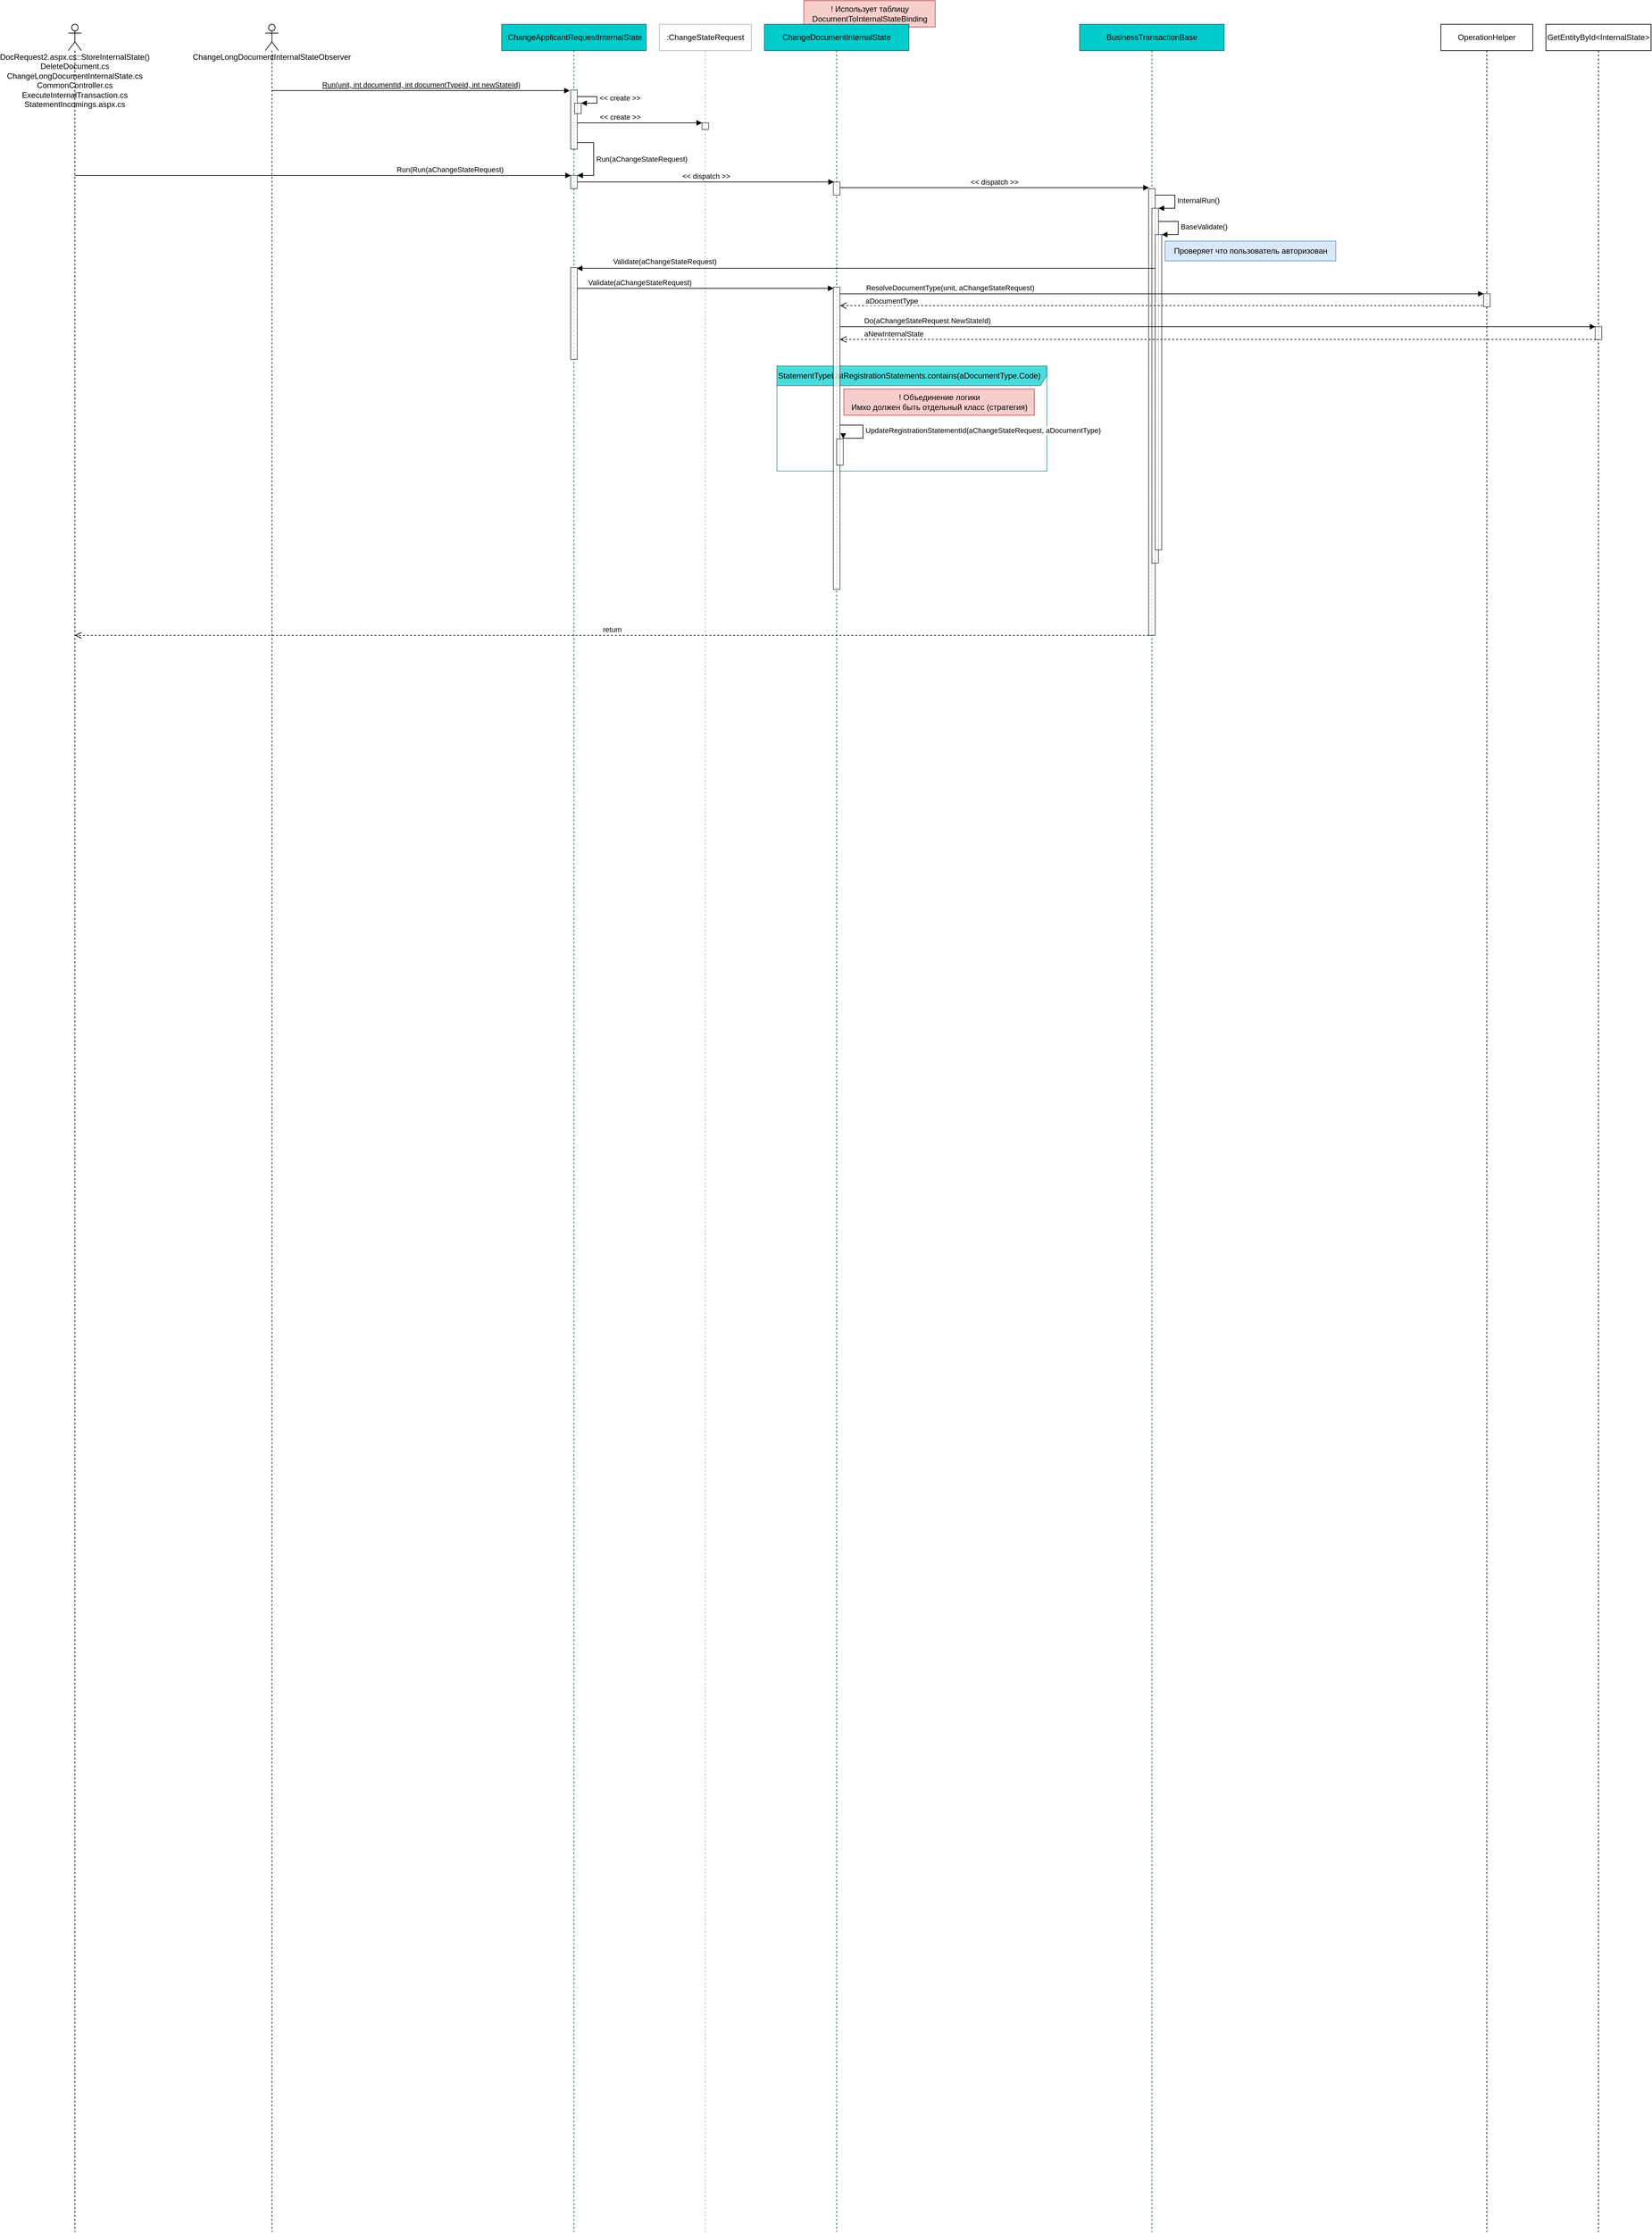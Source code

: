 <mxfile version="20.5.3" type="github">
  <diagram id="NJ8cJHLValZRu48dwTv1" name="Страница 1">
    <mxGraphModel dx="2009" dy="539" grid="1" gridSize="10" guides="1" tooltips="1" connect="1" arrows="1" fold="1" page="1" pageScale="1" pageWidth="827" pageHeight="1169" math="0" shadow="0">
      <root>
        <mxCell id="0" />
        <mxCell id="1" parent="0" />
        <mxCell id="DkcC5H-eTf_ur9rVXrn--67" value="StatementTypeListRegistrationStatements.contains(aDocumentType.Code)" style="shape=umlFrame;whiteSpace=wrap;html=1;strokeColor=#006666;fillColor=#00CCCC;opacity=70;align=left;width=411;height=30;" vertex="1" parent="1">
          <mxGeometry x="99" y="560" width="411" height="160" as="geometry" />
        </mxCell>
        <mxCell id="DkcC5H-eTf_ur9rVXrn--64" value="! Использует таблицу&lt;br&gt;DocumentToInternalStateBinding" style="text;html=1;align=center;verticalAlign=middle;resizable=0;points=[];autosize=1;strokeColor=#b85450;fillColor=#f8cecc;" vertex="1" parent="1">
          <mxGeometry x="140" y="4" width="200" height="40" as="geometry" />
        </mxCell>
        <mxCell id="DkcC5H-eTf_ur9rVXrn--1" value=":ChangeApplicantRequestInternalState" style="shape=umlLifeline;perimeter=lifelinePerimeter;whiteSpace=wrap;html=1;container=1;collapsible=0;recursiveResize=0;outlineConnect=0;fillColor=#00CCCC;strokeColor=#006666;" vertex="1" parent="1">
          <mxGeometry x="-320" y="40" width="220" height="3360" as="geometry" />
        </mxCell>
        <mxCell id="DkcC5H-eTf_ur9rVXrn--5" value="" style="html=1;points=[];perimeter=orthogonalPerimeter;opacity=70;" vertex="1" parent="DkcC5H-eTf_ur9rVXrn--1">
          <mxGeometry x="105" y="100" width="10" height="90" as="geometry" />
        </mxCell>
        <mxCell id="DkcC5H-eTf_ur9rVXrn--7" value="" style="html=1;points=[];perimeter=orthogonalPerimeter;opacity=70;" vertex="1" parent="DkcC5H-eTf_ur9rVXrn--1">
          <mxGeometry x="111" y="120" width="10" height="16" as="geometry" />
        </mxCell>
        <mxCell id="DkcC5H-eTf_ur9rVXrn--8" value="&amp;lt;&amp;lt; create &amp;gt;&amp;gt;" style="edgeStyle=orthogonalEdgeStyle;html=1;align=left;spacingLeft=2;endArrow=block;rounded=0;entryX=1;entryY=0;" edge="1" target="DkcC5H-eTf_ur9rVXrn--7" parent="DkcC5H-eTf_ur9rVXrn--1" source="DkcC5H-eTf_ur9rVXrn--5">
          <mxGeometry relative="1" as="geometry">
            <mxPoint x="115" y="124" as="sourcePoint" />
            <Array as="points">
              <mxPoint x="145" y="110" />
              <mxPoint x="145" y="120" />
            </Array>
          </mxGeometry>
        </mxCell>
        <mxCell id="DkcC5H-eTf_ur9rVXrn--10" value="" style="html=1;points=[];perimeter=orthogonalPerimeter;opacity=70;" vertex="1" parent="DkcC5H-eTf_ur9rVXrn--1">
          <mxGeometry x="105" y="230" width="10" height="20" as="geometry" />
        </mxCell>
        <mxCell id="DkcC5H-eTf_ur9rVXrn--11" value="Run(aChangeStateRequest)" style="edgeStyle=orthogonalEdgeStyle;html=1;align=left;spacingLeft=2;endArrow=block;rounded=0;entryX=1;entryY=0;" edge="1" target="DkcC5H-eTf_ur9rVXrn--10" parent="DkcC5H-eTf_ur9rVXrn--1" source="DkcC5H-eTf_ur9rVXrn--5">
          <mxGeometry relative="1" as="geometry">
            <mxPoint x="110" y="210" as="sourcePoint" />
            <Array as="points">
              <mxPoint x="140" y="180" />
              <mxPoint x="140" y="230" />
            </Array>
          </mxGeometry>
        </mxCell>
        <mxCell id="DkcC5H-eTf_ur9rVXrn--42" value="" style="html=1;points=[];perimeter=orthogonalPerimeter;opacity=70;" vertex="1" parent="DkcC5H-eTf_ur9rVXrn--1">
          <mxGeometry x="105" y="370" width="10" height="140" as="geometry" />
        </mxCell>
        <mxCell id="DkcC5H-eTf_ur9rVXrn--4" value="&lt;u&gt;Run(unit, int documentId, int documentTypeId, int newStateId)&lt;/u&gt;" style="html=1;verticalAlign=bottom;endArrow=block;rounded=0;entryX=-0.14;entryY=0.01;entryDx=0;entryDy=0;entryPerimeter=0;" edge="1" parent="1" source="DkcC5H-eTf_ur9rVXrn--43" target="DkcC5H-eTf_ur9rVXrn--5">
          <mxGeometry width="80" relative="1" as="geometry">
            <mxPoint x="-540" y="220" as="sourcePoint" />
            <mxPoint x="-460" y="220" as="targetPoint" />
          </mxGeometry>
        </mxCell>
        <mxCell id="DkcC5H-eTf_ur9rVXrn--12" value=":ChangeStateRequest" style="shape=umlLifeline;perimeter=lifelinePerimeter;whiteSpace=wrap;html=1;container=1;collapsible=0;recursiveResize=0;outlineConnect=0;strokeColor=#B3B3B3;" vertex="1" parent="1">
          <mxGeometry x="-80" y="40" width="140" height="3360" as="geometry" />
        </mxCell>
        <mxCell id="DkcC5H-eTf_ur9rVXrn--19" value="" style="html=1;points=[];perimeter=orthogonalPerimeter;opacity=70;" vertex="1" parent="DkcC5H-eTf_ur9rVXrn--12">
          <mxGeometry x="65" y="150" width="10" height="10" as="geometry" />
        </mxCell>
        <mxCell id="DkcC5H-eTf_ur9rVXrn--18" value="&amp;lt;&amp;lt; create &amp;gt;&amp;gt;" style="html=1;verticalAlign=bottom;endArrow=block;rounded=0;entryX=0.009;entryY=0.004;entryDx=0;entryDy=0;entryPerimeter=0;" edge="1" parent="1" source="DkcC5H-eTf_ur9rVXrn--5" target="DkcC5H-eTf_ur9rVXrn--19">
          <mxGeometry x="-0.316" width="80" relative="1" as="geometry">
            <mxPoint x="-110" y="170" as="sourcePoint" />
            <mxPoint x="-30" y="170" as="targetPoint" />
            <mxPoint as="offset" />
          </mxGeometry>
        </mxCell>
        <mxCell id="DkcC5H-eTf_ur9rVXrn--22" value="Run(&lt;span style=&quot;text-align: left;&quot;&gt;Run(aChangeStateRequest)&lt;/span&gt;" style="html=1;verticalAlign=bottom;endArrow=block;rounded=0;entryX=0.034;entryY=0.005;entryDx=0;entryDy=0;entryPerimeter=0;" edge="1" parent="1" source="DkcC5H-eTf_ur9rVXrn--47" target="DkcC5H-eTf_ur9rVXrn--10">
          <mxGeometry x="0.51" width="80" relative="1" as="geometry">
            <mxPoint x="-470" y="310" as="sourcePoint" />
            <mxPoint x="-390" y="310" as="targetPoint" />
            <mxPoint as="offset" />
          </mxGeometry>
        </mxCell>
        <mxCell id="DkcC5H-eTf_ur9rVXrn--23" value="ChangeDocumentInternalState" style="shape=umlLifeline;perimeter=lifelinePerimeter;whiteSpace=wrap;html=1;container=1;collapsible=0;recursiveResize=0;outlineConnect=0;fillColor=#00CCCC;strokeColor=#006666;" vertex="1" parent="1">
          <mxGeometry x="80" y="40" width="220" height="3360" as="geometry" />
        </mxCell>
        <mxCell id="DkcC5H-eTf_ur9rVXrn--30" value="" style="html=1;points=[];perimeter=orthogonalPerimeter;opacity=70;" vertex="1" parent="DkcC5H-eTf_ur9rVXrn--23">
          <mxGeometry x="105" y="240" width="10" height="20" as="geometry" />
        </mxCell>
        <mxCell id="DkcC5H-eTf_ur9rVXrn--50" value="" style="html=1;points=[];perimeter=orthogonalPerimeter;strokeColor=#000000;opacity=70;" vertex="1" parent="DkcC5H-eTf_ur9rVXrn--23">
          <mxGeometry x="105" y="400" width="10" height="460" as="geometry" />
        </mxCell>
        <mxCell id="DkcC5H-eTf_ur9rVXrn--70" value="" style="html=1;points=[];perimeter=orthogonalPerimeter;opacity=70;" vertex="1" parent="DkcC5H-eTf_ur9rVXrn--23">
          <mxGeometry x="110" y="631" width="10" height="40" as="geometry" />
        </mxCell>
        <mxCell id="DkcC5H-eTf_ur9rVXrn--71" value="UpdateRegistrationStatementId(aChangeStateRequest, aDocumentType)" style="edgeStyle=orthogonalEdgeStyle;html=1;align=left;spacingLeft=2;endArrow=block;rounded=0;entryX=1;entryY=0;" edge="1" target="DkcC5H-eTf_ur9rVXrn--70" parent="DkcC5H-eTf_ur9rVXrn--23" source="DkcC5H-eTf_ur9rVXrn--50">
          <mxGeometry relative="1" as="geometry">
            <mxPoint x="120" y="610" as="sourcePoint" />
            <Array as="points">
              <mxPoint x="150" y="610" />
              <mxPoint x="150" y="630" />
              <mxPoint x="120" y="630" />
            </Array>
          </mxGeometry>
        </mxCell>
        <mxCell id="DkcC5H-eTf_ur9rVXrn--29" value="&amp;lt;&amp;lt; dispatch &amp;gt;&amp;gt;" style="html=1;verticalAlign=bottom;endArrow=block;rounded=0;entryX=0.09;entryY=-0.004;entryDx=0;entryDy=0;entryPerimeter=0;" edge="1" parent="1" source="DkcC5H-eTf_ur9rVXrn--10" target="DkcC5H-eTf_ur9rVXrn--30">
          <mxGeometry width="80" relative="1" as="geometry">
            <mxPoint x="-100" y="220" as="sourcePoint" />
            <mxPoint x="-20" y="220" as="targetPoint" />
          </mxGeometry>
        </mxCell>
        <mxCell id="DkcC5H-eTf_ur9rVXrn--31" value="BusinessTransactionBase" style="shape=umlLifeline;perimeter=lifelinePerimeter;whiteSpace=wrap;html=1;container=1;collapsible=0;recursiveResize=0;outlineConnect=0;fillColor=#00CCCC;strokeColor=#006666;" vertex="1" parent="1">
          <mxGeometry x="560" y="40" width="220" height="3360" as="geometry" />
        </mxCell>
        <mxCell id="DkcC5H-eTf_ur9rVXrn--32" value="" style="html=1;points=[];perimeter=orthogonalPerimeter;opacity=70;" vertex="1" parent="DkcC5H-eTf_ur9rVXrn--31">
          <mxGeometry x="105" y="250" width="10" height="680" as="geometry" />
        </mxCell>
        <mxCell id="DkcC5H-eTf_ur9rVXrn--34" value="" style="html=1;points=[];perimeter=orthogonalPerimeter;opacity=70;" vertex="1" parent="DkcC5H-eTf_ur9rVXrn--31">
          <mxGeometry x="110" y="280" width="10" height="540" as="geometry" />
        </mxCell>
        <mxCell id="DkcC5H-eTf_ur9rVXrn--35" value="InternalRun()" style="edgeStyle=orthogonalEdgeStyle;html=1;align=left;spacingLeft=2;endArrow=block;rounded=0;entryX=1;entryY=0;" edge="1" target="DkcC5H-eTf_ur9rVXrn--34" parent="DkcC5H-eTf_ur9rVXrn--31" source="DkcC5H-eTf_ur9rVXrn--32">
          <mxGeometry relative="1" as="geometry">
            <mxPoint x="115" y="281" as="sourcePoint" />
            <Array as="points">
              <mxPoint x="145" y="260" />
              <mxPoint x="145" y="280" />
            </Array>
          </mxGeometry>
        </mxCell>
        <mxCell id="DkcC5H-eTf_ur9rVXrn--38" value="" style="html=1;points=[];perimeter=orthogonalPerimeter;opacity=70;" vertex="1" parent="DkcC5H-eTf_ur9rVXrn--31">
          <mxGeometry x="115" y="320" width="10" height="480" as="geometry" />
        </mxCell>
        <mxCell id="DkcC5H-eTf_ur9rVXrn--39" value="BaseValidate()" style="edgeStyle=orthogonalEdgeStyle;html=1;align=left;spacingLeft=2;endArrow=block;rounded=0;entryX=1;entryY=0;" edge="1" target="DkcC5H-eTf_ur9rVXrn--38" parent="DkcC5H-eTf_ur9rVXrn--31" source="DkcC5H-eTf_ur9rVXrn--34">
          <mxGeometry relative="1" as="geometry">
            <mxPoint x="120" y="300" as="sourcePoint" />
            <Array as="points">
              <mxPoint x="150" y="300" />
              <mxPoint x="150" y="320" />
            </Array>
          </mxGeometry>
        </mxCell>
        <mxCell id="DkcC5H-eTf_ur9rVXrn--33" value="&amp;lt;&amp;lt; dispatch &amp;gt;&amp;gt;" style="html=1;verticalAlign=bottom;endArrow=block;rounded=0;entryX=0.043;entryY=-0.002;entryDx=0;entryDy=0;entryPerimeter=0;" edge="1" parent="1" source="DkcC5H-eTf_ur9rVXrn--30" target="DkcC5H-eTf_ur9rVXrn--32">
          <mxGeometry width="80" relative="1" as="geometry">
            <mxPoint x="230" y="290" as="sourcePoint" />
            <mxPoint x="195.9" y="289.92" as="targetPoint" />
          </mxGeometry>
        </mxCell>
        <mxCell id="DkcC5H-eTf_ur9rVXrn--37" value="return" style="html=1;verticalAlign=bottom;endArrow=open;dashed=1;endSize=8;rounded=0;exitX=0.027;exitY=1;exitDx=0;exitDy=0;exitPerimeter=0;" edge="1" parent="1" source="DkcC5H-eTf_ur9rVXrn--32" target="DkcC5H-eTf_ur9rVXrn--47">
          <mxGeometry relative="1" as="geometry">
            <mxPoint x="670" y="360" as="sourcePoint" />
            <mxPoint x="590" y="360" as="targetPoint" />
          </mxGeometry>
        </mxCell>
        <mxCell id="DkcC5H-eTf_ur9rVXrn--40" value="Проверяет что пользователь авторизован" style="text;html=1;align=center;verticalAlign=middle;resizable=0;points=[];autosize=1;strokeColor=#6c8ebf;fillColor=#dae8fc;" vertex="1" parent="1">
          <mxGeometry x="690" y="370" width="260" height="30" as="geometry" />
        </mxCell>
        <mxCell id="DkcC5H-eTf_ur9rVXrn--41" value="Validate(aChangeStateRequest)" style="html=1;verticalAlign=bottom;endArrow=block;rounded=0;entryX=0.924;entryY=0.01;entryDx=0;entryDy=0;entryPerimeter=0;" edge="1" parent="1" source="DkcC5H-eTf_ur9rVXrn--38" target="DkcC5H-eTf_ur9rVXrn--42">
          <mxGeometry x="0.696" y="-1" width="80" relative="1" as="geometry">
            <mxPoint x="440" y="360" as="sourcePoint" />
            <mxPoint x="520" y="360" as="targetPoint" />
            <mxPoint as="offset" />
          </mxGeometry>
        </mxCell>
        <mxCell id="DkcC5H-eTf_ur9rVXrn--43" value="&lt;span style=&quot;&quot;&gt;ChangeLongDocumentInternalStateObserver&lt;/span&gt;" style="shape=umlLifeline;participant=umlActor;perimeter=lifelinePerimeter;whiteSpace=wrap;html=1;container=1;collapsible=0;recursiveResize=0;verticalAlign=top;spacingTop=36;outlineConnect=0;" vertex="1" parent="1">
          <mxGeometry x="-680" y="40" width="20" height="3360" as="geometry" />
        </mxCell>
        <mxCell id="DkcC5H-eTf_ur9rVXrn--47" value="&lt;span style=&quot;&quot;&gt;DocRequest2.aspx.cs::StoreInternalState()&lt;/span&gt;&lt;br style=&quot;&quot;&gt;&lt;span style=&quot;&quot;&gt;DeleteDocument.cs&lt;/span&gt;&lt;br style=&quot;&quot;&gt;&lt;span style=&quot;&quot;&gt;ChangeLongDocumentInternalState.cs&lt;/span&gt;&lt;br style=&quot;&quot;&gt;&lt;span style=&quot;&quot;&gt;CommonController.cs&lt;/span&gt;&lt;br style=&quot;&quot;&gt;&lt;span style=&quot;&quot;&gt;ExecuteInternalTransaction.cs&lt;/span&gt;&lt;br style=&quot;&quot;&gt;&lt;span style=&quot;&quot;&gt;StatementIncomings.aspx.cs&lt;/span&gt;" style="shape=umlLifeline;participant=umlActor;perimeter=lifelinePerimeter;whiteSpace=wrap;html=1;container=1;collapsible=0;recursiveResize=0;verticalAlign=top;spacingTop=36;outlineConnect=0;" vertex="1" parent="1">
          <mxGeometry x="-980" y="40" width="20" height="3360" as="geometry" />
        </mxCell>
        <mxCell id="DkcC5H-eTf_ur9rVXrn--49" value="Validate(aChangeStateRequest)" style="html=1;verticalAlign=bottom;endArrow=block;rounded=0;entryX=0.031;entryY=0.004;entryDx=0;entryDy=0;entryPerimeter=0;" edge="1" parent="1" source="DkcC5H-eTf_ur9rVXrn--42" target="DkcC5H-eTf_ur9rVXrn--50">
          <mxGeometry x="-0.513" width="80" relative="1" as="geometry">
            <mxPoint x="-130" y="440" as="sourcePoint" />
            <mxPoint x="-50" y="440" as="targetPoint" />
            <mxPoint as="offset" />
          </mxGeometry>
        </mxCell>
        <mxCell id="DkcC5H-eTf_ur9rVXrn--51" value="OperationHelper" style="shape=umlLifeline;perimeter=lifelinePerimeter;whiteSpace=wrap;html=1;container=1;collapsible=0;recursiveResize=0;outlineConnect=0;" vertex="1" parent="1">
          <mxGeometry x="1110" y="40" width="140" height="3360" as="geometry" />
        </mxCell>
        <mxCell id="DkcC5H-eTf_ur9rVXrn--58" value="" style="html=1;points=[];perimeter=orthogonalPerimeter;strokeColor=#000000;opacity=70;" vertex="1" parent="DkcC5H-eTf_ur9rVXrn--51">
          <mxGeometry x="65" y="410" width="10" height="20" as="geometry" />
        </mxCell>
        <mxCell id="DkcC5H-eTf_ur9rVXrn--57" value="ResolveDocumentType(unit, aChangeStateRequest)" style="html=1;verticalAlign=bottom;endArrow=block;rounded=0;entryX=0.033;entryY=0.004;entryDx=0;entryDy=0;entryPerimeter=0;align=left;" edge="1" parent="1" source="DkcC5H-eTf_ur9rVXrn--50" target="DkcC5H-eTf_ur9rVXrn--58">
          <mxGeometry x="-0.924" width="80" relative="1" as="geometry">
            <mxPoint x="260" y="430" as="sourcePoint" />
            <mxPoint x="600" y="480" as="targetPoint" />
            <mxPoint as="offset" />
          </mxGeometry>
        </mxCell>
        <mxCell id="DkcC5H-eTf_ur9rVXrn--59" value="aDocumentType" style="html=1;verticalAlign=bottom;endArrow=open;dashed=1;endSize=8;rounded=0;exitX=-0.129;exitY=0.907;exitDx=0;exitDy=0;exitPerimeter=0;align=left;" edge="1" parent="1" source="DkcC5H-eTf_ur9rVXrn--58" target="DkcC5H-eTf_ur9rVXrn--50">
          <mxGeometry x="0.924" y="2" relative="1" as="geometry">
            <mxPoint x="740" y="440" as="sourcePoint" />
            <mxPoint x="660" y="440" as="targetPoint" />
            <mxPoint as="offset" />
          </mxGeometry>
        </mxCell>
        <mxCell id="DkcC5H-eTf_ur9rVXrn--60" value="GetEntityById&amp;lt;InternalState&amp;gt;" style="shape=umlLifeline;perimeter=lifelinePerimeter;whiteSpace=wrap;html=1;container=1;collapsible=0;recursiveResize=0;outlineConnect=0;" vertex="1" parent="1">
          <mxGeometry x="1270" y="40" width="160" height="3360" as="geometry" />
        </mxCell>
        <mxCell id="DkcC5H-eTf_ur9rVXrn--61" value="" style="html=1;points=[];perimeter=orthogonalPerimeter;strokeColor=#000000;opacity=70;" vertex="1" parent="DkcC5H-eTf_ur9rVXrn--60">
          <mxGeometry x="75" y="460" width="10" height="20" as="geometry" />
        </mxCell>
        <mxCell id="DkcC5H-eTf_ur9rVXrn--62" value="Do(aChangeStateRequest.NewStateId)" style="html=1;verticalAlign=bottom;endArrow=block;rounded=0;entryX=0.043;entryY=0.007;entryDx=0;entryDy=0;entryPerimeter=0;align=left;" edge="1" parent="1" source="DkcC5H-eTf_ur9rVXrn--50" target="DkcC5H-eTf_ur9rVXrn--61">
          <mxGeometry x="-0.939" width="80" relative="1" as="geometry">
            <mxPoint x="205" y="460.08" as="sourcePoint" />
            <mxPoint x="865.33" y="460.08" as="targetPoint" />
            <mxPoint as="offset" />
          </mxGeometry>
        </mxCell>
        <mxCell id="DkcC5H-eTf_ur9rVXrn--63" value="aNewInternalState" style="html=1;verticalAlign=bottom;endArrow=open;dashed=1;endSize=8;rounded=0;exitX=0.1;exitY=0.979;exitDx=0;exitDy=0;exitPerimeter=0;align=left;" edge="1" parent="1" source="DkcC5H-eTf_ur9rVXrn--61" target="DkcC5H-eTf_ur9rVXrn--50">
          <mxGeometry x="0.939" relative="1" as="geometry">
            <mxPoint x="863.71" y="478.14" as="sourcePoint" />
            <mxPoint x="205" y="478.14" as="targetPoint" />
            <mxPoint as="offset" />
          </mxGeometry>
        </mxCell>
        <mxCell id="DkcC5H-eTf_ur9rVXrn--69" value="! Объединение логики&lt;br&gt;Имхо должен быть отдельный класс (стратегия)" style="text;html=1;align=center;verticalAlign=middle;resizable=0;points=[];autosize=1;strokeColor=#b85450;fillColor=#f8cecc;" vertex="1" parent="1">
          <mxGeometry x="201" y="595" width="290" height="40" as="geometry" />
        </mxCell>
      </root>
    </mxGraphModel>
  </diagram>
</mxfile>
